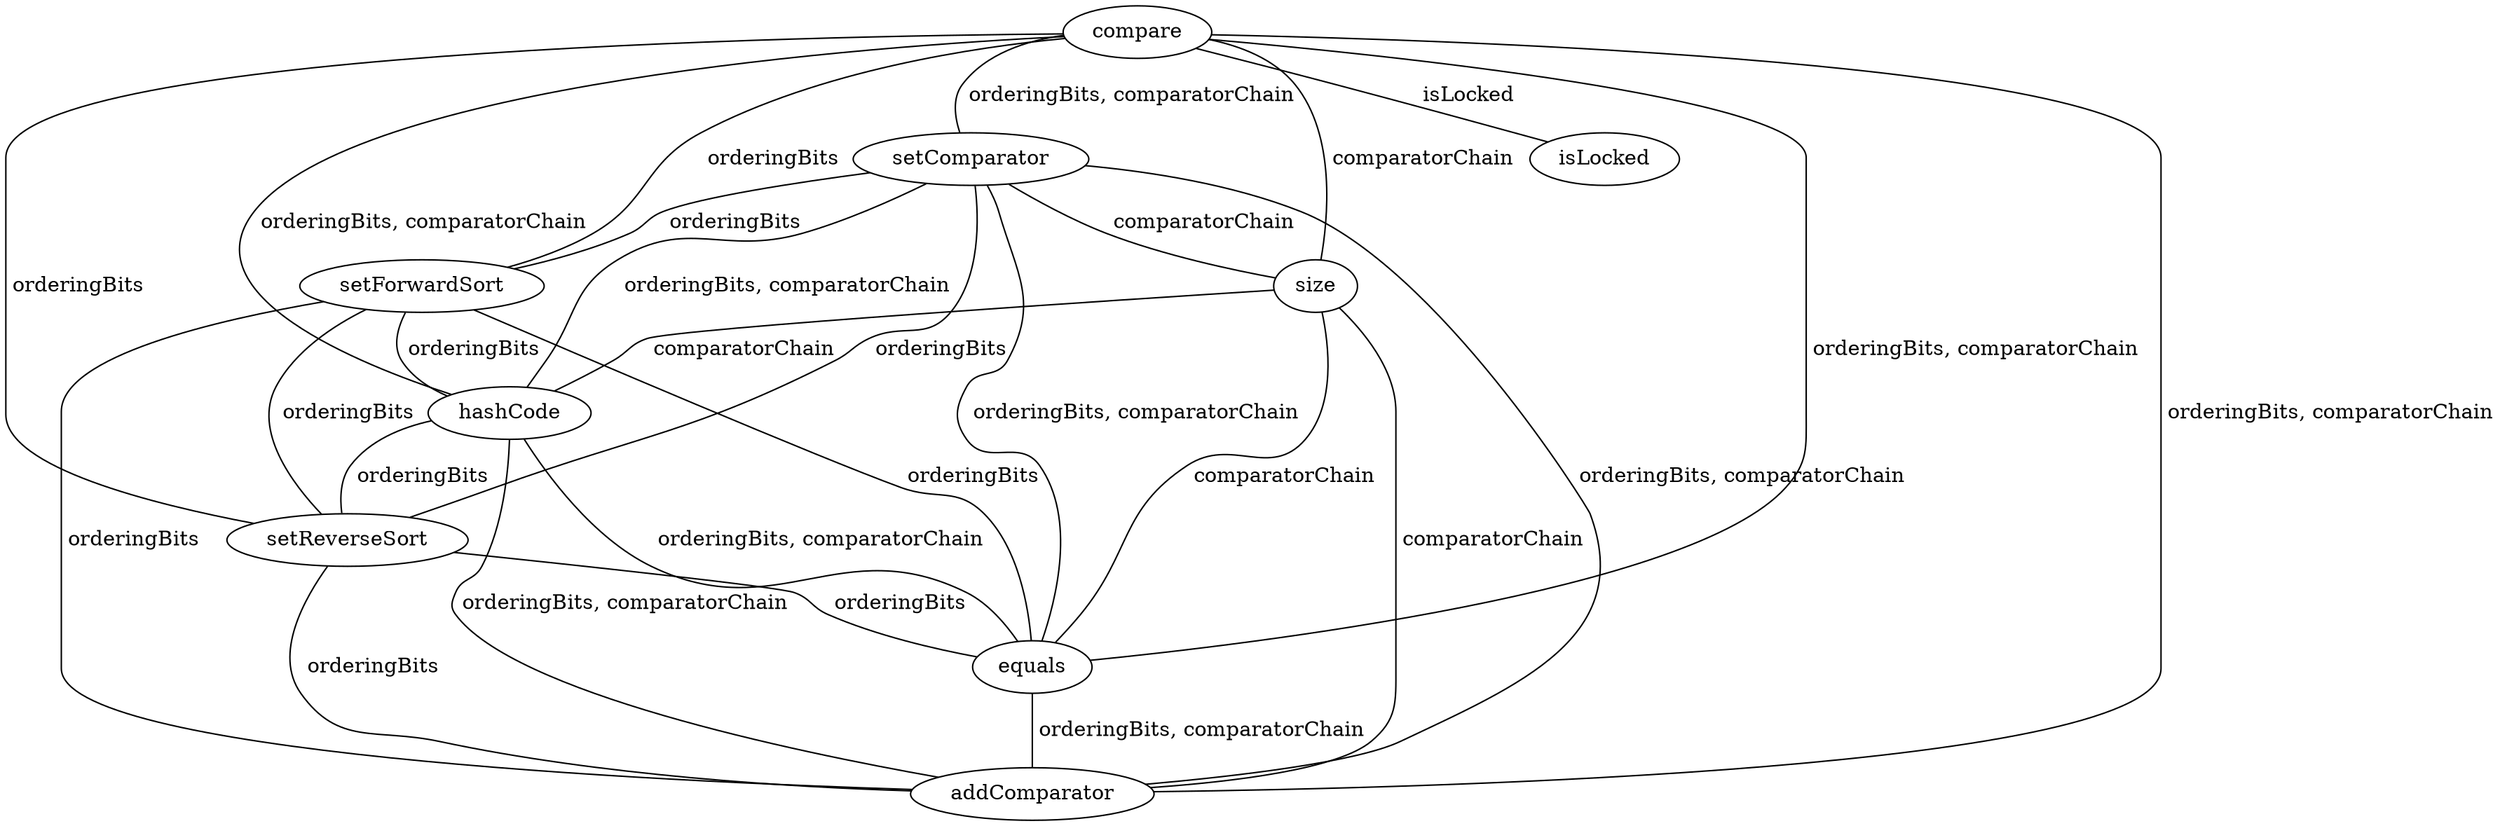 digraph G {
compare;
setComparator;
setForwardSort;
size;
hashCode;
setReverseSort;
isLocked;
equals;
addComparator;
compare -> setComparator [label=" orderingBits, comparatorChain", dir=none];
compare -> setForwardSort [label=" orderingBits", dir=none];
compare -> size [label=" comparatorChain", dir=none];
compare -> hashCode [label=" orderingBits, comparatorChain", dir=none];
compare -> setReverseSort [label=" orderingBits", dir=none];
compare -> isLocked [label=" isLocked", dir=none];
compare -> equals [label=" orderingBits, comparatorChain", dir=none];
compare -> addComparator [label=" orderingBits, comparatorChain", dir=none];
setComparator -> setForwardSort [label=" orderingBits", dir=none];
setComparator -> size [label=" comparatorChain", dir=none];
setComparator -> hashCode [label=" orderingBits, comparatorChain", dir=none];
setComparator -> setReverseSort [label=" orderingBits", dir=none];
setComparator -> equals [label=" orderingBits, comparatorChain", dir=none];
setComparator -> addComparator [label=" orderingBits, comparatorChain", dir=none];
setForwardSort -> hashCode [label=" orderingBits", dir=none];
setForwardSort -> setReverseSort [label=" orderingBits", dir=none];
setForwardSort -> equals [label=" orderingBits", dir=none];
setForwardSort -> addComparator [label=" orderingBits", dir=none];
size -> hashCode [label=" comparatorChain", dir=none];
size -> equals [label=" comparatorChain", dir=none];
size -> addComparator [label=" comparatorChain", dir=none];
hashCode -> setReverseSort [label=" orderingBits", dir=none];
hashCode -> equals [label=" orderingBits, comparatorChain", dir=none];
hashCode -> addComparator [label=" orderingBits, comparatorChain", dir=none];
setReverseSort -> equals [label=" orderingBits", dir=none];
setReverseSort -> addComparator [label=" orderingBits", dir=none];
equals -> addComparator [label=" orderingBits, comparatorChain", dir=none];
}